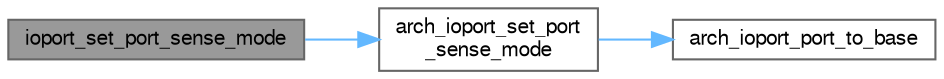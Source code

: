 digraph "ioport_set_port_sense_mode"
{
 // LATEX_PDF_SIZE
  bgcolor="transparent";
  edge [fontname=FreeSans,fontsize=10,labelfontname=FreeSans,labelfontsize=10];
  node [fontname=FreeSans,fontsize=10,shape=box,height=0.2,width=0.4];
  rankdir="LR";
  Node1 [label="ioport_set_port_sense_mode",height=0.2,width=0.4,color="gray40", fillcolor="grey60", style="filled", fontcolor="black",tooltip="Set the pin sense mode of a multiple IOPORT pins on a single port."];
  Node1 -> Node2 [color="steelblue1",style="solid"];
  Node2 [label="arch_ioport_set_port\l_sense_mode",height=0.2,width=0.4,color="grey40", fillcolor="white", style="filled",URL="$ioport__pio_8h.html#a10d5e38f1bdf4c3c9e0896557510d5db",tooltip=" "];
  Node2 -> Node3 [color="steelblue1",style="solid"];
  Node3 [label="arch_ioport_port_to_base",height=0.2,width=0.4,color="grey40", fillcolor="white", style="filled",URL="$ioport__pio_8h.html#ac2b01a65bf5686910b77f6b606497df2",tooltip=" "];
}
